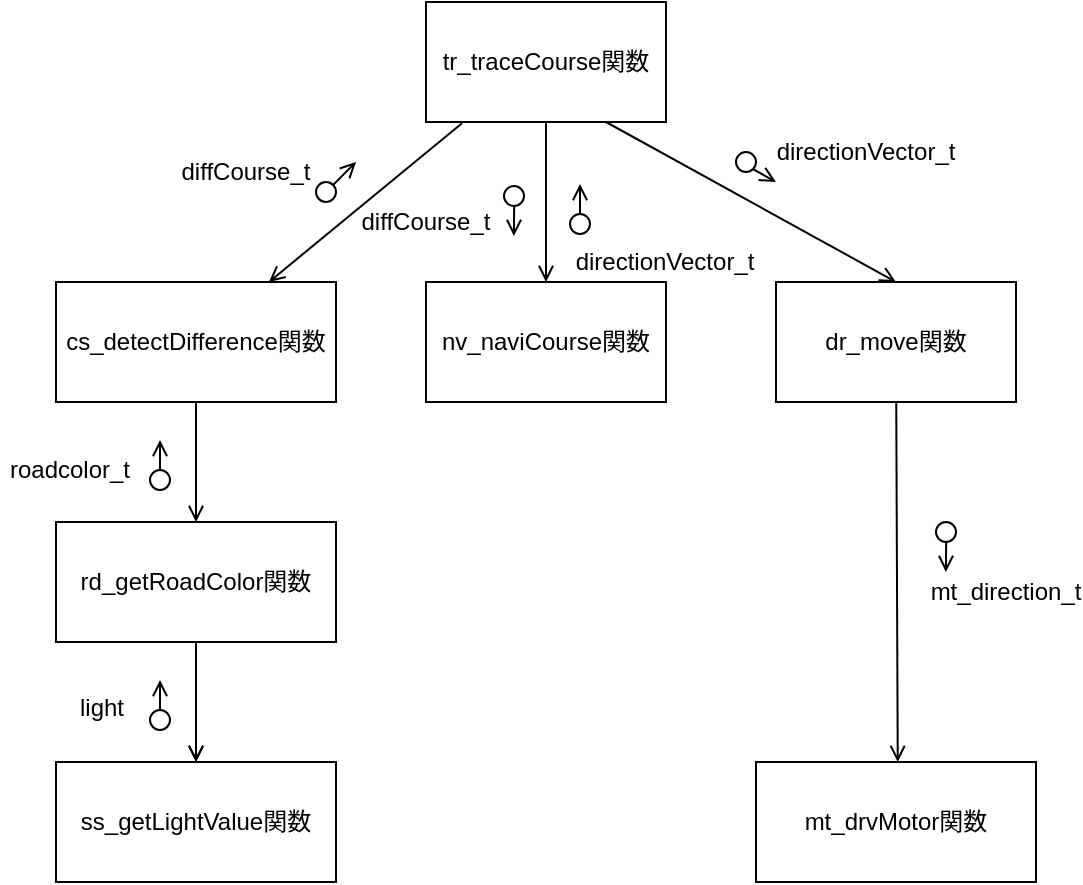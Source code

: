 <mxfile>
    <diagram id="ZrEvI72tDzDXDU3fDzY3" name="ページ1">
        <mxGraphModel dx="1120" dy="502" grid="1" gridSize="10" guides="1" tooltips="1" connect="1" arrows="1" fold="1" page="1" pageScale="1" pageWidth="1169" pageHeight="827" math="0" shadow="0">
            <root>
                <mxCell id="0"/>
                <mxCell id="1" parent="0"/>
                <mxCell id="6" value="" style="edgeStyle=none;html=1;endArrow=open;endFill=0;" parent="1" source="2" target="4" edge="1">
                    <mxGeometry relative="1" as="geometry"/>
                </mxCell>
                <mxCell id="2" value="tr_traceCourse関数" style="rounded=0;whiteSpace=wrap;html=1;" parent="1" vertex="1">
                    <mxGeometry x="465" y="20" width="120" height="60" as="geometry"/>
                </mxCell>
                <mxCell id="8" style="edgeStyle=none;html=1;entryX=0.15;entryY=1.01;entryDx=0;entryDy=0;entryPerimeter=0;endArrow=none;endFill=0;startArrow=open;startFill=0;" parent="1" source="3" target="2" edge="1">
                    <mxGeometry relative="1" as="geometry"/>
                </mxCell>
                <mxCell id="29" value="" style="edgeStyle=none;html=1;startArrow=none;startFill=0;endArrow=open;endFill=0;" parent="1" source="3" target="10" edge="1">
                    <mxGeometry relative="1" as="geometry"/>
                </mxCell>
                <mxCell id="3" value="cs_detectDifference関数" style="rounded=0;whiteSpace=wrap;html=1;" parent="1" vertex="1">
                    <mxGeometry x="280" y="160" width="140" height="60" as="geometry"/>
                </mxCell>
                <mxCell id="4" value="nv_naviCourse関数" style="rounded=0;whiteSpace=wrap;html=1;" parent="1" vertex="1">
                    <mxGeometry x="465" y="160" width="120" height="60" as="geometry"/>
                </mxCell>
                <mxCell id="14" style="edgeStyle=none;html=1;startArrow=none;startFill=0;endArrow=open;endFill=0;" parent="1" source="5" edge="1">
                    <mxGeometry relative="1" as="geometry">
                        <mxPoint x="700.875" y="400" as="targetPoint"/>
                    </mxGeometry>
                </mxCell>
                <mxCell id="5" value="dr_move関数" style="rounded=0;whiteSpace=wrap;html=1;" parent="1" vertex="1">
                    <mxGeometry x="640" y="160" width="120" height="60" as="geometry"/>
                </mxCell>
                <mxCell id="9" style="edgeStyle=none;html=1;entryX=0.75;entryY=1;entryDx=0;entryDy=0;endArrow=none;endFill=0;startArrow=open;startFill=0;exitX=0.5;exitY=0;exitDx=0;exitDy=0;" parent="1" source="5" target="2" edge="1">
                    <mxGeometry relative="1" as="geometry">
                        <mxPoint x="396.472" y="170" as="sourcePoint"/>
                        <mxPoint x="493" y="90.6" as="targetPoint"/>
                    </mxGeometry>
                </mxCell>
                <mxCell id="30" value="" style="edgeStyle=none;html=1;startArrow=none;startFill=0;endArrow=open;endFill=0;" parent="1" source="10" edge="1">
                    <mxGeometry relative="1" as="geometry">
                        <mxPoint x="350" y="400" as="targetPoint"/>
                    </mxGeometry>
                </mxCell>
                <mxCell id="10" value="rd_getRoadColor関数" style="rounded=0;whiteSpace=wrap;html=1;" parent="1" vertex="1">
                    <mxGeometry x="280" y="280" width="140" height="60" as="geometry"/>
                </mxCell>
                <mxCell id="18" style="edgeStyle=none;html=1;exitX=1;exitY=0;exitDx=0;exitDy=0;startArrow=none;startFill=0;endArrow=open;endFill=0;" parent="1" source="15" edge="1">
                    <mxGeometry relative="1" as="geometry">
                        <mxPoint x="430" y="100" as="targetPoint"/>
                    </mxGeometry>
                </mxCell>
                <mxCell id="15" value="" style="ellipse;whiteSpace=wrap;html=1;aspect=fixed;" parent="1" vertex="1">
                    <mxGeometry x="410" y="110" width="10" height="10" as="geometry"/>
                </mxCell>
                <mxCell id="19" value="diffCourse_t" style="text;html=1;strokeColor=none;fillColor=none;align=center;verticalAlign=middle;whiteSpace=wrap;rounded=0;" parent="1" vertex="1">
                    <mxGeometry x="340" y="90" width="70" height="30" as="geometry"/>
                </mxCell>
                <mxCell id="20" style="edgeStyle=none;html=1;exitX=0.5;exitY=0;exitDx=0;exitDy=0;startArrow=none;startFill=0;endArrow=open;endFill=0;" parent="1" source="21" edge="1">
                    <mxGeometry relative="1" as="geometry">
                        <mxPoint x="332" y="239" as="targetPoint"/>
                    </mxGeometry>
                </mxCell>
                <mxCell id="21" value="" style="ellipse;whiteSpace=wrap;html=1;aspect=fixed;" parent="1" vertex="1">
                    <mxGeometry x="327" y="254" width="10" height="10" as="geometry"/>
                </mxCell>
                <mxCell id="22" value="roadcolor_t" style="text;html=1;strokeColor=none;fillColor=none;align=center;verticalAlign=middle;whiteSpace=wrap;rounded=0;" parent="1" vertex="1">
                    <mxGeometry x="252" y="239" width="70" height="30" as="geometry"/>
                </mxCell>
                <mxCell id="31" value="" style="edgeStyle=none;html=1;startArrow=none;startFill=0;endArrow=open;endFill=0;" parent="1" edge="1">
                    <mxGeometry relative="1" as="geometry">
                        <mxPoint x="350" y="340" as="sourcePoint"/>
                        <mxPoint x="350" y="400" as="targetPoint"/>
                    </mxGeometry>
                </mxCell>
                <mxCell id="32" style="edgeStyle=none;html=1;exitX=0.5;exitY=0;exitDx=0;exitDy=0;startArrow=none;startFill=0;endArrow=open;endFill=0;" parent="1" source="33" edge="1">
                    <mxGeometry relative="1" as="geometry">
                        <mxPoint x="332" y="359" as="targetPoint"/>
                    </mxGeometry>
                </mxCell>
                <mxCell id="33" value="" style="ellipse;whiteSpace=wrap;html=1;aspect=fixed;" parent="1" vertex="1">
                    <mxGeometry x="327" y="374" width="10" height="10" as="geometry"/>
                </mxCell>
                <mxCell id="34" value="light" style="text;html=1;strokeColor=none;fillColor=none;align=center;verticalAlign=middle;whiteSpace=wrap;rounded=0;" parent="1" vertex="1">
                    <mxGeometry x="268" y="358" width="70" height="30" as="geometry"/>
                </mxCell>
                <mxCell id="35" style="edgeStyle=none;html=1;startArrow=none;startFill=0;endArrow=open;endFill=0;" parent="1" source="36" edge="1">
                    <mxGeometry relative="1" as="geometry">
                        <mxPoint x="542" y="111" as="targetPoint"/>
                    </mxGeometry>
                </mxCell>
                <mxCell id="36" value="" style="ellipse;whiteSpace=wrap;html=1;aspect=fixed;" parent="1" vertex="1">
                    <mxGeometry x="537" y="126" width="10" height="10" as="geometry"/>
                </mxCell>
                <mxCell id="37" value="directionVector_t" style="text;html=1;strokeColor=none;fillColor=none;align=center;verticalAlign=middle;whiteSpace=wrap;rounded=0;" parent="1" vertex="1">
                    <mxGeometry x="549" y="135" width="71" height="30" as="geometry"/>
                </mxCell>
                <mxCell id="39" style="edgeStyle=none;html=1;startArrow=none;startFill=0;endArrow=open;endFill=0;" parent="1" edge="1">
                    <mxGeometry relative="1" as="geometry">
                        <mxPoint x="724.93" y="305" as="targetPoint"/>
                        <mxPoint x="725.08" y="290" as="sourcePoint"/>
                    </mxGeometry>
                </mxCell>
                <mxCell id="40" value="" style="ellipse;whiteSpace=wrap;html=1;aspect=fixed;direction=west;" parent="1" vertex="1">
                    <mxGeometry x="720" y="280" width="10" height="10" as="geometry"/>
                </mxCell>
                <mxCell id="42" value="mt_direction_t" style="text;html=1;strokeColor=none;fillColor=none;align=center;verticalAlign=middle;whiteSpace=wrap;rounded=0;" parent="1" vertex="1">
                    <mxGeometry x="720" y="300" width="70" height="30" as="geometry"/>
                </mxCell>
                <mxCell id="43" style="edgeStyle=none;html=1;exitX=1;exitY=1;exitDx=0;exitDy=0;startArrow=none;startFill=0;endArrow=open;endFill=0;" parent="1" source="44" edge="1">
                    <mxGeometry relative="1" as="geometry">
                        <mxPoint x="640" y="110" as="targetPoint"/>
                    </mxGeometry>
                </mxCell>
                <mxCell id="44" value="" style="ellipse;whiteSpace=wrap;html=1;aspect=fixed;" parent="1" vertex="1">
                    <mxGeometry x="620" y="95" width="10" height="10" as="geometry"/>
                </mxCell>
                <mxCell id="45" value="directionVector_t" style="text;html=1;strokeColor=none;fillColor=none;align=center;verticalAlign=middle;whiteSpace=wrap;rounded=0;" parent="1" vertex="1">
                    <mxGeometry x="650" y="80" width="70" height="30" as="geometry"/>
                </mxCell>
                <mxCell id="46" style="edgeStyle=none;html=1;startArrow=none;startFill=0;endArrow=open;endFill=0;" parent="1" edge="1">
                    <mxGeometry relative="1" as="geometry">
                        <mxPoint x="508.93" y="137" as="targetPoint"/>
                        <mxPoint x="509.08" y="122" as="sourcePoint"/>
                    </mxGeometry>
                </mxCell>
                <mxCell id="47" value="" style="ellipse;whiteSpace=wrap;html=1;aspect=fixed;direction=west;" parent="1" vertex="1">
                    <mxGeometry x="504" y="112" width="10" height="10" as="geometry"/>
                </mxCell>
                <mxCell id="48" value="diffCourse_t" style="text;html=1;strokeColor=none;fillColor=none;align=center;verticalAlign=middle;whiteSpace=wrap;rounded=0;" parent="1" vertex="1">
                    <mxGeometry x="430" y="115" width="70" height="30" as="geometry"/>
                </mxCell>
                <mxCell id="49" value="ss_getLightValue関数" style="rounded=0;whiteSpace=wrap;html=1;" vertex="1" parent="1">
                    <mxGeometry x="280" y="400" width="140" height="60" as="geometry"/>
                </mxCell>
                <mxCell id="50" value="mt_drvMotor関数" style="rounded=0;whiteSpace=wrap;html=1;" vertex="1" parent="1">
                    <mxGeometry x="630" y="400" width="140" height="60" as="geometry"/>
                </mxCell>
            </root>
        </mxGraphModel>
    </diagram>
</mxfile>